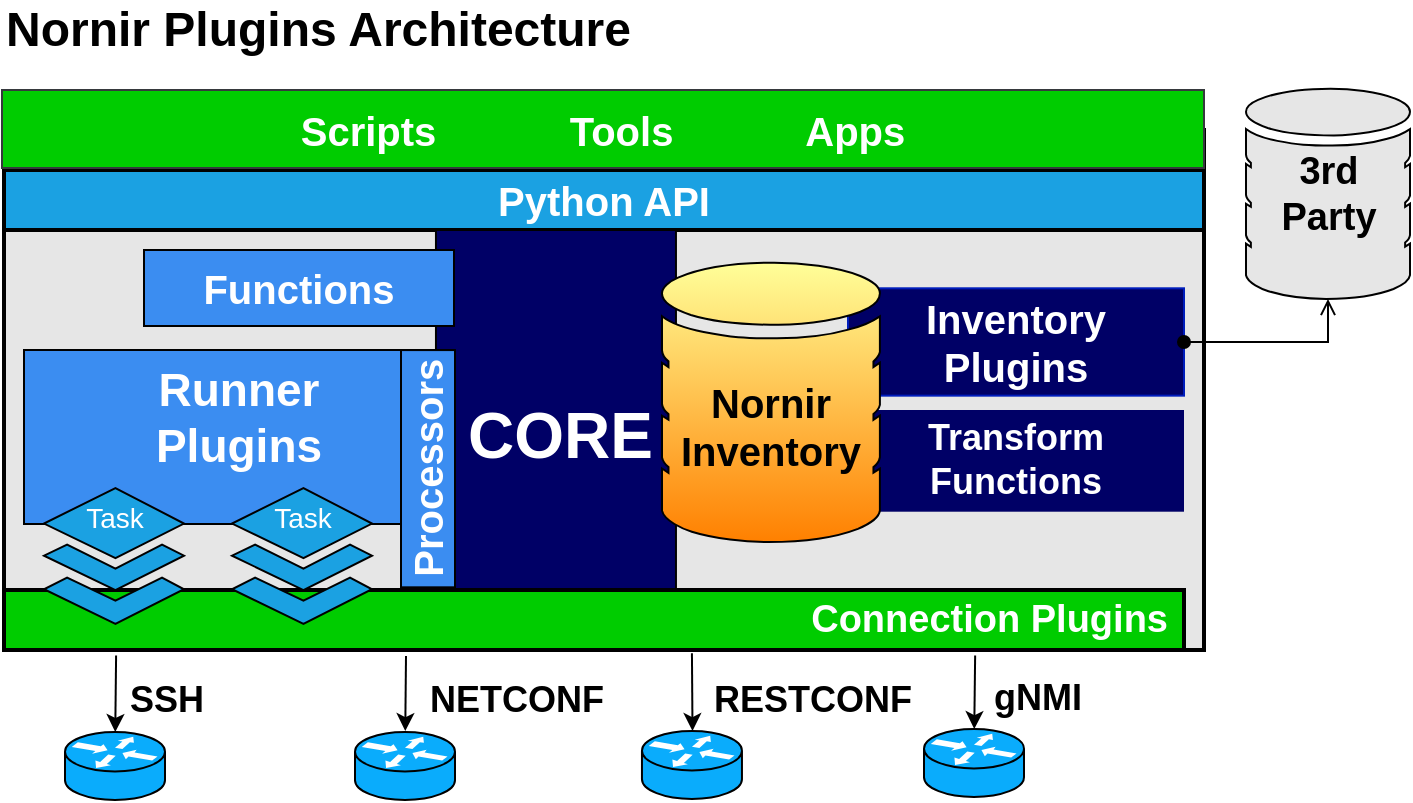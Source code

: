 <mxfile version="13.3.9" type="device"><diagram id="1RKNiAfXPDfAQ1DdleVT" name="Page-1"><mxGraphModel dx="868" dy="510" grid="1" gridSize="10" guides="1" tooltips="1" connect="1" arrows="1" fold="1" page="1" pageScale="1" pageWidth="827" pageHeight="1169" math="0" shadow="0"><root><mxCell id="0"/><mxCell id="1" parent="0"/><mxCell id="3uJgnvwkMh9B1uIwcMME-1" value="3rd &lt;br style=&quot;font-size: 19px;&quot;&gt;Party" style="html=1;aspect=fixed;shadow=0;align=center;verticalAlign=middle;shape=mxgraph.gcp2.database_2;labelPosition=center;verticalLabelPosition=middle;fontSize=19;fontStyle=1;gradientDirection=south;fillColor=#E6E6E6;" parent="1" vertex="1"><mxGeometry x="791" y="119.32" width="82" height="105.13" as="geometry"/></mxCell><mxCell id="CaiVyS1OQpqs72lBUYY4-2" value="" style="rounded=0;whiteSpace=wrap;html=1;strokeWidth=2;fontColor=#ffffff;fillColor=#E6E6E6;" parent="1" vertex="1"><mxGeometry x="170" y="140" width="600" height="260" as="geometry"/></mxCell><mxCell id="CaiVyS1OQpqs72lBUYY4-3" value="Python API" style="rounded=0;whiteSpace=wrap;html=1;fillColor=#1ba1e2;fontColor=#ffffff;strokeWidth=2;fontStyle=1;fontSize=20;align=center;spacingRight=0;" parent="1" vertex="1"><mxGeometry x="170" y="160" width="600" height="30" as="geometry"/></mxCell><mxCell id="CaiVyS1OQpqs72lBUYY4-10" value="Inventory &lt;br&gt;Plugins" style="text;html=1;strokeColor=#001DBC;align=center;verticalAlign=middle;whiteSpace=wrap;rounded=0;shadow=0;glass=0;sketch=0;fontSize=20;fontColor=#ffffff;rotation=0;fillColor=#000066;fontStyle=1" parent="1" vertex="1"><mxGeometry x="592" y="219.15" width="168" height="53.68" as="geometry"/></mxCell><mxCell id="CaiVyS1OQpqs72lBUYY4-11" value="Transform &lt;br&gt;Functions" style="text;html=1;strokeColor=none;align=center;verticalAlign=middle;whiteSpace=wrap;rounded=0;shadow=0;glass=0;sketch=0;fontSize=18;fontColor=#FFFFFF;rotation=0;fillColor=#000066;fontStyle=1" parent="1" vertex="1"><mxGeometry x="592" y="280" width="168" height="50.85" as="geometry"/></mxCell><mxCell id="CaiVyS1OQpqs72lBUYY4-14" value="CORE" style="rounded=0;whiteSpace=wrap;html=1;shadow=0;glass=0;sketch=0;strokeWidth=1;fontSize=32;fontColor=#ffffff;fontStyle=1;verticalAlign=middle;align=left;spacingLeft=14;spacingTop=15;fillColor=#000066;" parent="1" vertex="1"><mxGeometry x="385.98" y="190" width="120" height="190" as="geometry"/></mxCell><mxCell id="CaiVyS1OQpqs72lBUYY4-7" value="&lt;br&gt;Nornir&lt;br&gt;Inventory" style="html=1;aspect=fixed;shadow=0;align=center;verticalAlign=middle;shape=mxgraph.gcp2.database_2;labelPosition=center;verticalLabelPosition=middle;fontSize=20;fontStyle=1;gradientDirection=north;gradientColor=#FFFF99;fillColor=#FF8000;" parent="1" vertex="1"><mxGeometry x="499" y="206.32" width="108.95" height="139.68" as="geometry"/></mxCell><mxCell id="CaiVyS1OQpqs72lBUYY4-15" value="Connection Plugins" style="rounded=0;whiteSpace=wrap;html=1;fontColor=#ffffff;strokeWidth=2;fontStyle=1;fontSize=19;fillColor=#00CC00;align=right;spacingRight=6;" parent="1" vertex="1"><mxGeometry x="170" y="370" width="590" height="30" as="geometry"/></mxCell><mxCell id="CaiVyS1OQpqs72lBUYY4-27" value="Runner &lt;br&gt;Plugins" style="rounded=0;whiteSpace=wrap;html=1;shadow=0;glass=0;sketch=0;strokeColor=#000000;strokeWidth=1;fillColor=#3B8DF1;fontSize=23;fontColor=#FFFFFF;align=center;verticalAlign=middle;fontStyle=1;spacingBottom=19;" parent="1" vertex="1"><mxGeometry x="180" y="250" width="215" height="87" as="geometry"/></mxCell><mxCell id="CaiVyS1OQpqs72lBUYY4-25" value="Task" style="html=1;aspect=fixed;shadow=0;align=center;verticalAlign=top;fillColor=#1ba1e2;shape=mxgraph.gcp2.files;rounded=0;glass=0;sketch=0;fontSize=14;fontColor=#ffffff;" parent="1" vertex="1"><mxGeometry x="190" y="319" width="70" height="67.9" as="geometry"/></mxCell><mxCell id="CaiVyS1OQpqs72lBUYY4-26" value="Task" style="html=1;aspect=fixed;shadow=0;align=center;verticalAlign=top;fillColor=#1ba1e2;shape=mxgraph.gcp2.files;rounded=0;glass=0;sketch=0;fontSize=14;fontColor=#ffffff;" parent="1" vertex="1"><mxGeometry x="284" y="319" width="70" height="67.9" as="geometry"/></mxCell><mxCell id="CaiVyS1OQpqs72lBUYY4-29" value="Processors" style="rounded=0;whiteSpace=wrap;html=1;shadow=0;glass=0;sketch=0;strokeColor=#000000;strokeWidth=1;fillColor=#3B8DF1;fontSize=20;fontColor=#FFFFFF;align=center;verticalAlign=middle;fontStyle=1;rotation=-90;" parent="1" vertex="1"><mxGeometry x="322.69" y="295.85" width="118.62" height="27" as="geometry"/></mxCell><mxCell id="CaiVyS1OQpqs72lBUYY4-34" value="" style="shape=mxgraph.cisco.routers.router;html=1;pointerEvents=1;dashed=0;strokeWidth=1;verticalLabelPosition=bottom;verticalAlign=top;align=center;outlineConnect=0;rounded=0;shadow=0;glass=0;sketch=0;fontSize=22;fontColor=#ffffff;fillColor=#0AACFC;" parent="1" vertex="1"><mxGeometry x="200.5" y="441" width="50" height="33.97" as="geometry"/></mxCell><mxCell id="CaiVyS1OQpqs72lBUYY4-35" value="" style="shape=mxgraph.cisco.routers.router;html=1;pointerEvents=1;dashed=0;strokeWidth=1;verticalLabelPosition=bottom;verticalAlign=top;align=center;outlineConnect=0;rounded=0;shadow=0;glass=0;sketch=0;fontSize=22;fontColor=#ffffff;fillColor=#0AACFC;" parent="1" vertex="1"><mxGeometry x="345.5" y="441" width="50" height="33.97" as="geometry"/></mxCell><mxCell id="CaiVyS1OQpqs72lBUYY4-46" value="Functions" style="rounded=0;whiteSpace=wrap;html=1;shadow=0;glass=0;sketch=0;strokeColor=#000000;strokeWidth=1;fillColor=#3B8DF1;fontSize=20;fontColor=#FFFFFF;align=center;verticalAlign=middle;fontStyle=1" parent="1" vertex="1"><mxGeometry x="240" y="200" width="155" height="38" as="geometry"/></mxCell><mxCell id="CaiVyS1OQpqs72lBUYY4-50" value="" style="shape=mxgraph.cisco.routers.router;html=1;pointerEvents=1;dashed=0;strokeWidth=1;verticalLabelPosition=bottom;verticalAlign=top;align=center;outlineConnect=0;rounded=0;shadow=0;glass=0;sketch=0;fontSize=22;fontColor=#ffffff;fillColor=#0AACFC;" parent="1" vertex="1"><mxGeometry x="488.98" y="440.51" width="50" height="33.97" as="geometry"/></mxCell><mxCell id="CaiVyS1OQpqs72lBUYY4-58" value="" style="endArrow=classic;html=1;fontSize=23;fontColor=#000000;exitX=0.095;exitY=1.093;exitDx=0;exitDy=0;exitPerimeter=0;" parent="1" source="CaiVyS1OQpqs72lBUYY4-15" edge="1"><mxGeometry width="50" height="50" relative="1" as="geometry"><mxPoint x="225.08" y="403.49" as="sourcePoint"/><mxPoint x="225.638" y="441" as="targetPoint"/></mxGeometry></mxCell><mxCell id="CaiVyS1OQpqs72lBUYY4-59" value="" style="endArrow=classic;html=1;fontSize=23;fontColor=#000000;" parent="1" edge="1"><mxGeometry width="50" height="50" relative="1" as="geometry"><mxPoint x="371" y="403" as="sourcePoint"/><mxPoint x="370.638" y="440.51" as="targetPoint"/></mxGeometry></mxCell><mxCell id="CaiVyS1OQpqs72lBUYY4-61" value="" style="endArrow=classic;html=1;fontSize=23;fontColor=#000000;exitX=0.583;exitY=1.053;exitDx=0;exitDy=0;exitPerimeter=0;" parent="1" source="CaiVyS1OQpqs72lBUYY4-15" edge="1"><mxGeometry width="50" height="50" relative="1" as="geometry"><mxPoint x="513.7" y="403.0" as="sourcePoint"/><mxPoint x="514.258" y="440.51" as="targetPoint"/></mxGeometry></mxCell><mxCell id="CaiVyS1OQpqs72lBUYY4-66" value="Scripts&amp;nbsp; &amp;nbsp; &amp;nbsp; &amp;nbsp; &amp;nbsp; &amp;nbsp; Tools&amp;nbsp; &amp;nbsp; &amp;nbsp; &amp;nbsp; &amp;nbsp; &amp;nbsp; Apps" style="rounded=0;whiteSpace=wrap;html=1;shadow=0;glass=0;sketch=0;strokeWidth=1;fontSize=20;align=center;strokeColor=#36393d;fillColor=#00CC00;fontStyle=1;fontColor=#FFFFFF;" parent="1" vertex="1"><mxGeometry x="169" y="120" width="601" height="39" as="geometry"/></mxCell><mxCell id="J1bNvMlEdGJ-TBcOJsZ8-4" value="SSH" style="text;html=1;strokeColor=none;fillColor=none;align=left;verticalAlign=middle;whiteSpace=wrap;rounded=0;fontSize=18;fontColor=#000000;fontStyle=1" parent="1" vertex="1"><mxGeometry x="231" y="415" width="40" height="20" as="geometry"/></mxCell><mxCell id="J1bNvMlEdGJ-TBcOJsZ8-5" value="NETCONF" style="text;html=1;strokeColor=none;fillColor=none;align=left;verticalAlign=middle;whiteSpace=wrap;rounded=0;fontSize=18;fontColor=#000000;fontStyle=1" parent="1" vertex="1"><mxGeometry x="381" y="415" width="40" height="20" as="geometry"/></mxCell><mxCell id="J1bNvMlEdGJ-TBcOJsZ8-6" value="RESTCONF" style="text;html=1;strokeColor=none;fillColor=none;align=left;verticalAlign=middle;whiteSpace=wrap;rounded=0;fontSize=18;fontColor=#000000;fontStyle=1" parent="1" vertex="1"><mxGeometry x="523.47" y="415" width="40" height="20" as="geometry"/></mxCell><mxCell id="J1bNvMlEdGJ-TBcOJsZ8-7" value="" style="shape=mxgraph.cisco.routers.router;html=1;pointerEvents=1;dashed=0;strokeWidth=1;verticalLabelPosition=bottom;verticalAlign=top;align=center;outlineConnect=0;rounded=0;shadow=0;glass=0;sketch=0;fontSize=22;fontColor=#ffffff;fillColor=#0AACFC;" parent="1" vertex="1"><mxGeometry x="630" y="439.51" width="50" height="33.97" as="geometry"/></mxCell><mxCell id="J1bNvMlEdGJ-TBcOJsZ8-8" value="" style="endArrow=classic;html=1;fontSize=23;fontColor=#000000;exitX=0.823;exitY=1.093;exitDx=0;exitDy=0;exitPerimeter=0;" parent="1" source="CaiVyS1OQpqs72lBUYY4-15" edge="1"><mxGeometry width="50" height="50" relative="1" as="geometry"><mxPoint x="654.58" y="402.0" as="sourcePoint"/><mxPoint x="655.138" y="439.51" as="targetPoint"/></mxGeometry></mxCell><mxCell id="J1bNvMlEdGJ-TBcOJsZ8-9" value="gNMI" style="text;html=1;strokeColor=none;fillColor=none;align=left;verticalAlign=middle;whiteSpace=wrap;rounded=0;fontSize=18;fontColor=#000000;fontStyle=1" parent="1" vertex="1"><mxGeometry x="662.5" y="413.51" width="40" height="20" as="geometry"/></mxCell><mxCell id="3uJgnvwkMh9B1uIwcMME-2" style="edgeStyle=orthogonalEdgeStyle;rounded=0;orthogonalLoop=1;jettySize=auto;html=1;entryX=1;entryY=0.5;entryDx=0;entryDy=0;fontSize=16;fontColor=#FFFFFF;startArrow=open;startFill=0;endArrow=oval;endFill=1;" parent="1" source="3uJgnvwkMh9B1uIwcMME-1" target="CaiVyS1OQpqs72lBUYY4-10" edge="1"><mxGeometry relative="1" as="geometry"><Array as="points"><mxPoint x="832" y="246"/></Array></mxGeometry></mxCell><mxCell id="kiPoZboKeeTPekWvcSC0-1" value="Nornir Plugins Architecture" style="text;html=1;strokeColor=none;fillColor=none;align=left;verticalAlign=middle;whiteSpace=wrap;rounded=0;fontStyle=1;fontSize=24;" parent="1" vertex="1"><mxGeometry x="168.98" y="80" width="370" height="20" as="geometry"/></mxCell></root></mxGraphModel></diagram></mxfile>